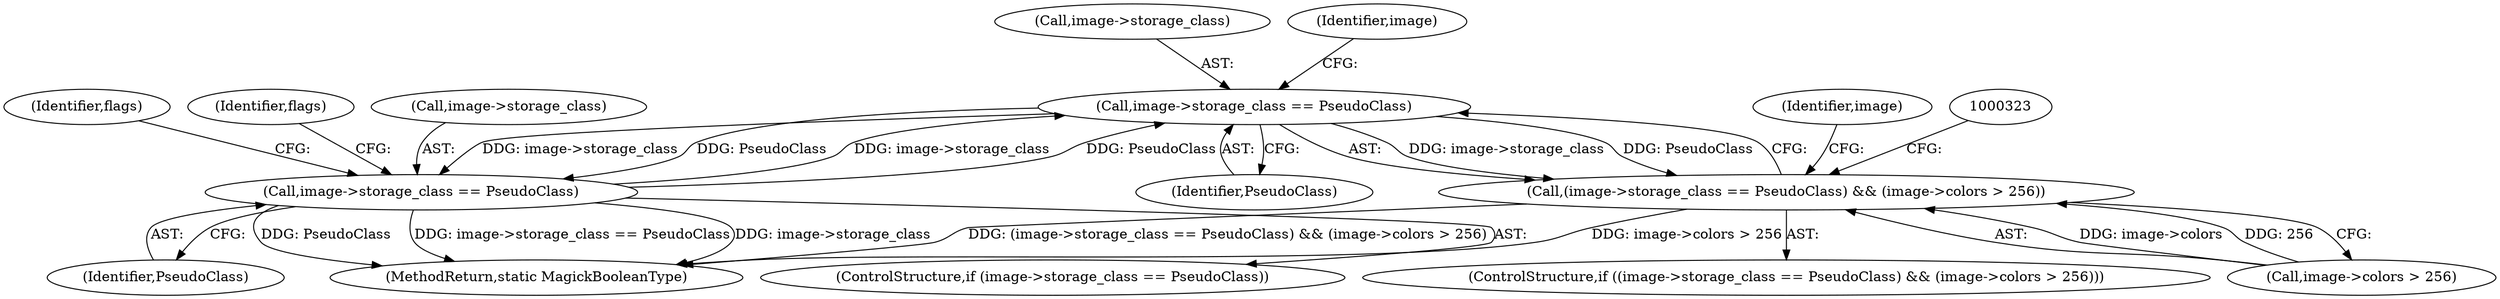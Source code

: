 digraph "0_ImageMagick_db1ffb6cf44bcfe5c4d5fcf9d9109ded5617387f_0@pointer" {
"1000312" [label="(Call,image->storage_class == PseudoClass)"];
"1000328" [label="(Call,image->storage_class == PseudoClass)"];
"1000312" [label="(Call,image->storage_class == PseudoClass)"];
"1000311" [label="(Call,(image->storage_class == PseudoClass) && (image->colors > 256))"];
"1000327" [label="(ControlStructure,if (image->storage_class == PseudoClass))"];
"1000313" [label="(Call,image->storage_class)"];
"1000329" [label="(Call,image->storage_class)"];
"1000317" [label="(Call,image->colors > 256)"];
"1000311" [label="(Call,(image->storage_class == PseudoClass) && (image->colors > 256))"];
"1000310" [label="(ControlStructure,if ((image->storage_class == PseudoClass) && (image->colors > 256)))"];
"1000334" [label="(Identifier,flags)"];
"1000330" [label="(Identifier,image)"];
"1000328" [label="(Call,image->storage_class == PseudoClass)"];
"1000332" [label="(Identifier,PseudoClass)"];
"1000338" [label="(Identifier,flags)"];
"1001433" [label="(MethodReturn,static MagickBooleanType)"];
"1000312" [label="(Call,image->storage_class == PseudoClass)"];
"1000319" [label="(Identifier,image)"];
"1000316" [label="(Identifier,PseudoClass)"];
"1000312" -> "1000311"  [label="AST: "];
"1000312" -> "1000316"  [label="CFG: "];
"1000313" -> "1000312"  [label="AST: "];
"1000316" -> "1000312"  [label="AST: "];
"1000319" -> "1000312"  [label="CFG: "];
"1000311" -> "1000312"  [label="CFG: "];
"1000312" -> "1000311"  [label="DDG: image->storage_class"];
"1000312" -> "1000311"  [label="DDG: PseudoClass"];
"1000328" -> "1000312"  [label="DDG: image->storage_class"];
"1000328" -> "1000312"  [label="DDG: PseudoClass"];
"1000312" -> "1000328"  [label="DDG: image->storage_class"];
"1000312" -> "1000328"  [label="DDG: PseudoClass"];
"1000328" -> "1000327"  [label="AST: "];
"1000328" -> "1000332"  [label="CFG: "];
"1000329" -> "1000328"  [label="AST: "];
"1000332" -> "1000328"  [label="AST: "];
"1000334" -> "1000328"  [label="CFG: "];
"1000338" -> "1000328"  [label="CFG: "];
"1000328" -> "1001433"  [label="DDG: PseudoClass"];
"1000328" -> "1001433"  [label="DDG: image->storage_class == PseudoClass"];
"1000328" -> "1001433"  [label="DDG: image->storage_class"];
"1000311" -> "1000310"  [label="AST: "];
"1000311" -> "1000317"  [label="CFG: "];
"1000317" -> "1000311"  [label="AST: "];
"1000323" -> "1000311"  [label="CFG: "];
"1000330" -> "1000311"  [label="CFG: "];
"1000311" -> "1001433"  [label="DDG: (image->storage_class == PseudoClass) && (image->colors > 256)"];
"1000311" -> "1001433"  [label="DDG: image->colors > 256"];
"1000317" -> "1000311"  [label="DDG: image->colors"];
"1000317" -> "1000311"  [label="DDG: 256"];
}
